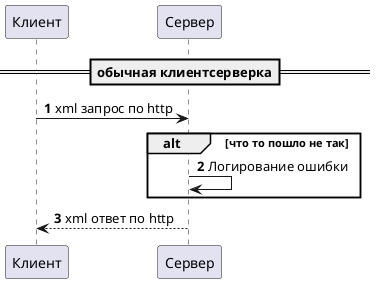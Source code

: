 @startuml
'https://plantuml.com/sequence-diagram

autonumber

==обычная клиентсерверка==
"Клиент" -> "Сервер": xml запрос по http
alt что то пошло не так
"Сервер" -> "Сервер": Логирование ошибки
end
"Клиент" <-- "Сервер": xml ответ по http



@enduml